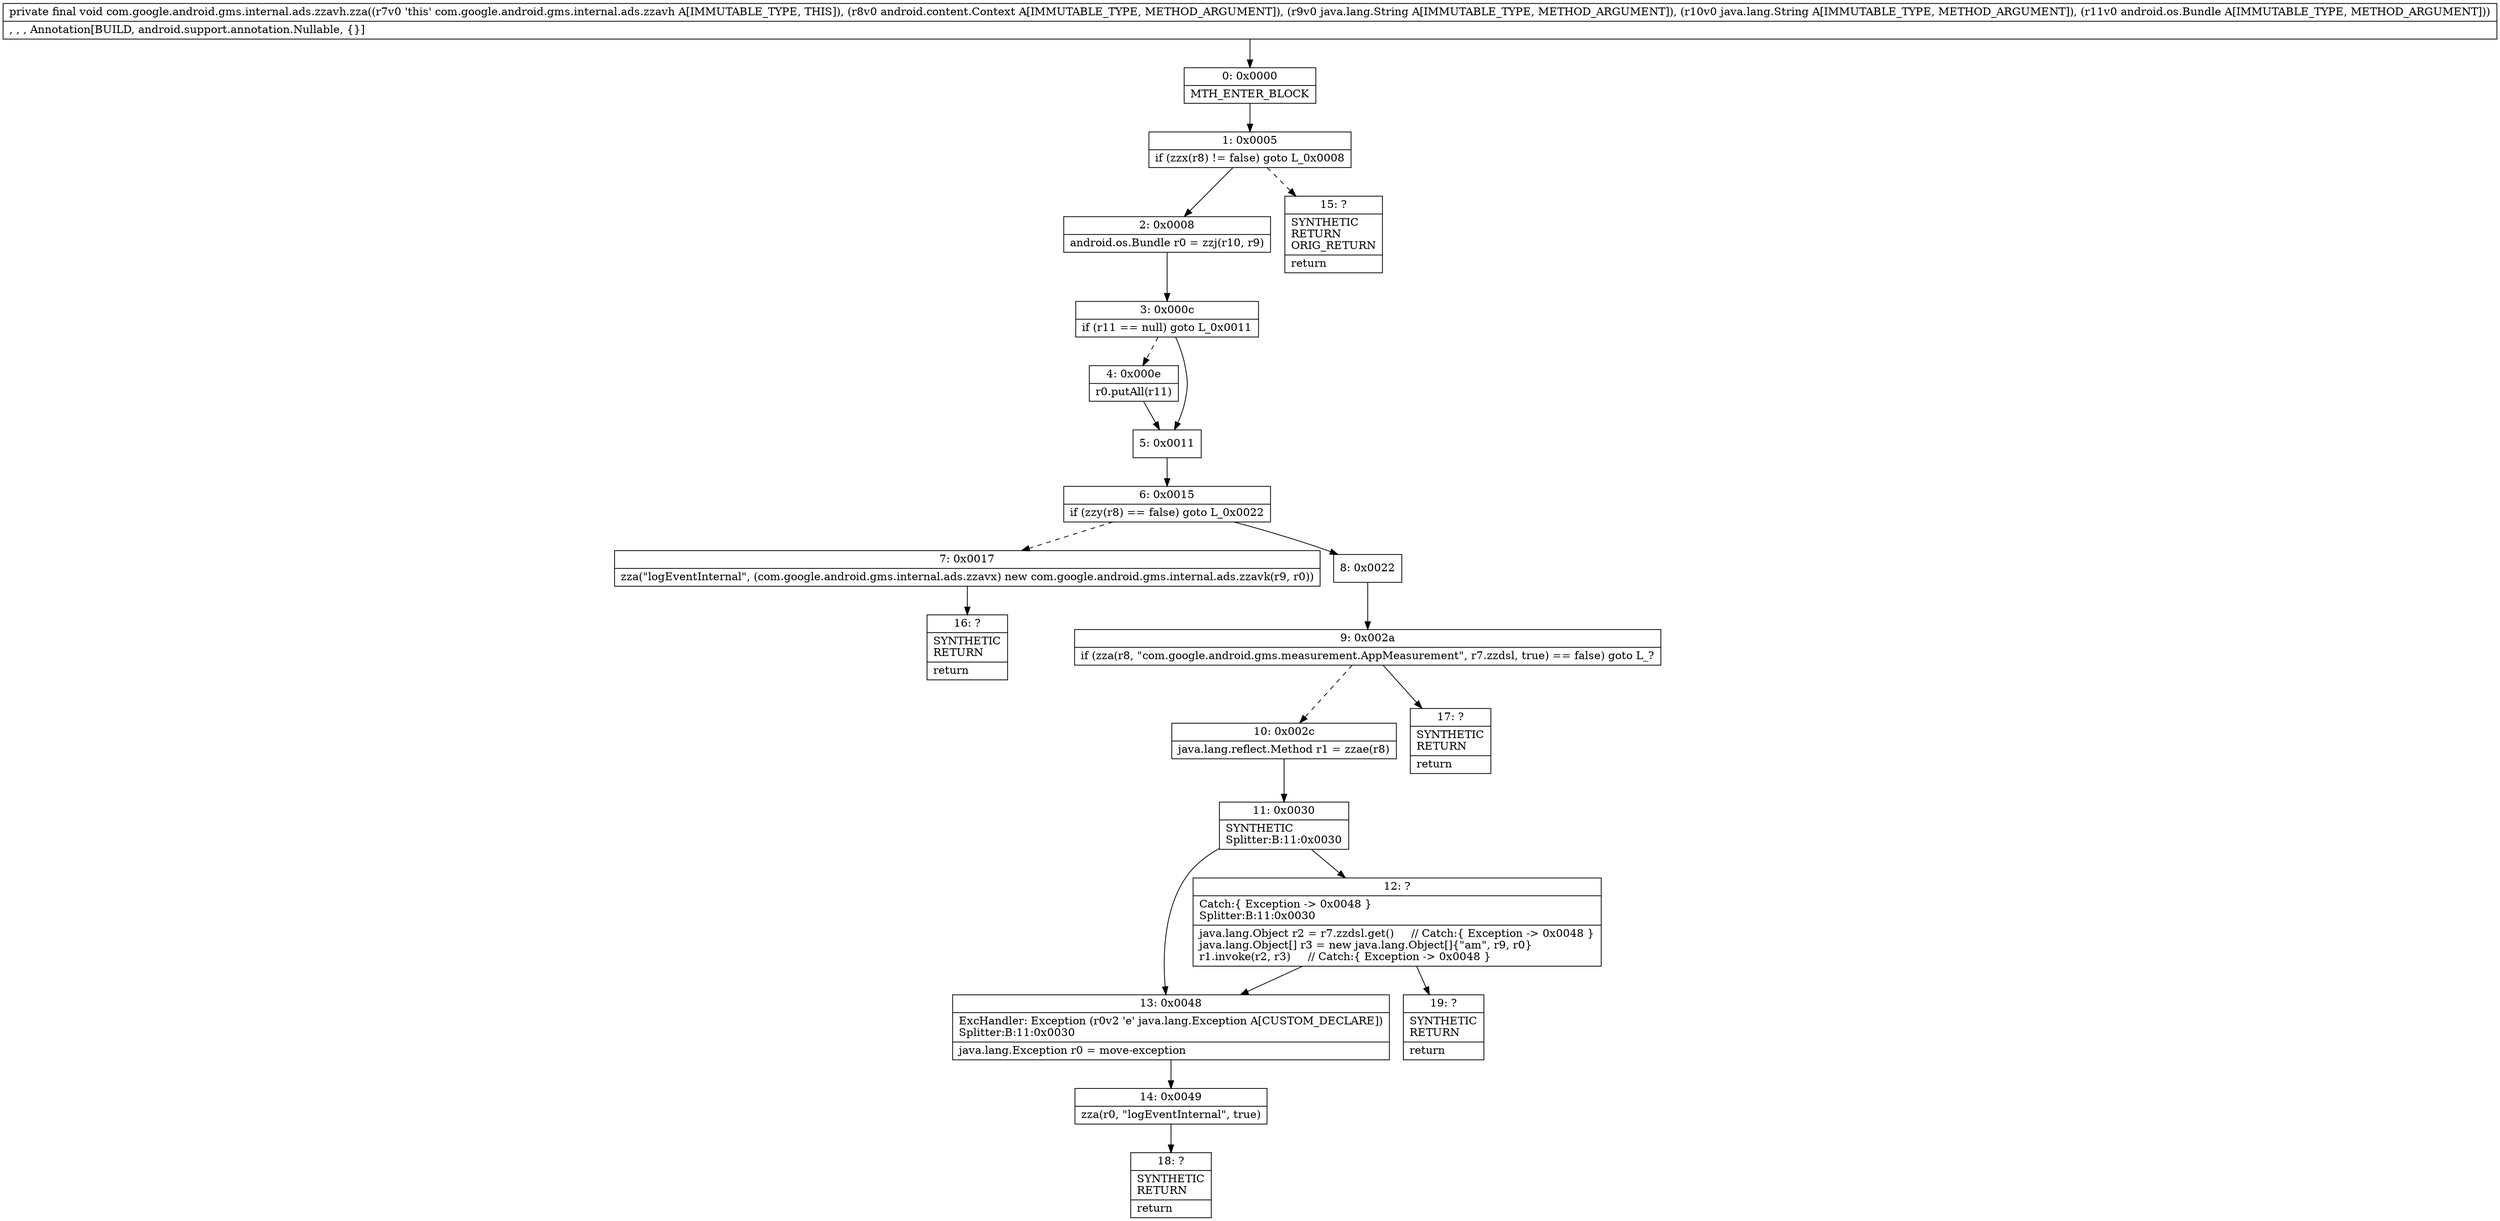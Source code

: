 digraph "CFG forcom.google.android.gms.internal.ads.zzavh.zza(Landroid\/content\/Context;Ljava\/lang\/String;Ljava\/lang\/String;Landroid\/os\/Bundle;)V" {
Node_0 [shape=record,label="{0\:\ 0x0000|MTH_ENTER_BLOCK\l}"];
Node_1 [shape=record,label="{1\:\ 0x0005|if (zzx(r8) != false) goto L_0x0008\l}"];
Node_2 [shape=record,label="{2\:\ 0x0008|android.os.Bundle r0 = zzj(r10, r9)\l}"];
Node_3 [shape=record,label="{3\:\ 0x000c|if (r11 == null) goto L_0x0011\l}"];
Node_4 [shape=record,label="{4\:\ 0x000e|r0.putAll(r11)\l}"];
Node_5 [shape=record,label="{5\:\ 0x0011}"];
Node_6 [shape=record,label="{6\:\ 0x0015|if (zzy(r8) == false) goto L_0x0022\l}"];
Node_7 [shape=record,label="{7\:\ 0x0017|zza(\"logEventInternal\", (com.google.android.gms.internal.ads.zzavx) new com.google.android.gms.internal.ads.zzavk(r9, r0))\l}"];
Node_8 [shape=record,label="{8\:\ 0x0022}"];
Node_9 [shape=record,label="{9\:\ 0x002a|if (zza(r8, \"com.google.android.gms.measurement.AppMeasurement\", r7.zzdsl, true) == false) goto L_?\l}"];
Node_10 [shape=record,label="{10\:\ 0x002c|java.lang.reflect.Method r1 = zzae(r8)\l}"];
Node_11 [shape=record,label="{11\:\ 0x0030|SYNTHETIC\lSplitter:B:11:0x0030\l}"];
Node_12 [shape=record,label="{12\:\ ?|Catch:\{ Exception \-\> 0x0048 \}\lSplitter:B:11:0x0030\l|java.lang.Object r2 = r7.zzdsl.get()     \/\/ Catch:\{ Exception \-\> 0x0048 \}\ljava.lang.Object[] r3 = new java.lang.Object[]\{\"am\", r9, r0\}\lr1.invoke(r2, r3)     \/\/ Catch:\{ Exception \-\> 0x0048 \}\l}"];
Node_13 [shape=record,label="{13\:\ 0x0048|ExcHandler: Exception (r0v2 'e' java.lang.Exception A[CUSTOM_DECLARE])\lSplitter:B:11:0x0030\l|java.lang.Exception r0 = move\-exception\l}"];
Node_14 [shape=record,label="{14\:\ 0x0049|zza(r0, \"logEventInternal\", true)\l}"];
Node_15 [shape=record,label="{15\:\ ?|SYNTHETIC\lRETURN\lORIG_RETURN\l|return\l}"];
Node_16 [shape=record,label="{16\:\ ?|SYNTHETIC\lRETURN\l|return\l}"];
Node_17 [shape=record,label="{17\:\ ?|SYNTHETIC\lRETURN\l|return\l}"];
Node_18 [shape=record,label="{18\:\ ?|SYNTHETIC\lRETURN\l|return\l}"];
Node_19 [shape=record,label="{19\:\ ?|SYNTHETIC\lRETURN\l|return\l}"];
MethodNode[shape=record,label="{private final void com.google.android.gms.internal.ads.zzavh.zza((r7v0 'this' com.google.android.gms.internal.ads.zzavh A[IMMUTABLE_TYPE, THIS]), (r8v0 android.content.Context A[IMMUTABLE_TYPE, METHOD_ARGUMENT]), (r9v0 java.lang.String A[IMMUTABLE_TYPE, METHOD_ARGUMENT]), (r10v0 java.lang.String A[IMMUTABLE_TYPE, METHOD_ARGUMENT]), (r11v0 android.os.Bundle A[IMMUTABLE_TYPE, METHOD_ARGUMENT]))  | , , , Annotation[BUILD, android.support.annotation.Nullable, \{\}]\l}"];
MethodNode -> Node_0;
Node_0 -> Node_1;
Node_1 -> Node_2;
Node_1 -> Node_15[style=dashed];
Node_2 -> Node_3;
Node_3 -> Node_4[style=dashed];
Node_3 -> Node_5;
Node_4 -> Node_5;
Node_5 -> Node_6;
Node_6 -> Node_7[style=dashed];
Node_6 -> Node_8;
Node_7 -> Node_16;
Node_8 -> Node_9;
Node_9 -> Node_10[style=dashed];
Node_9 -> Node_17;
Node_10 -> Node_11;
Node_11 -> Node_12;
Node_11 -> Node_13;
Node_12 -> Node_13;
Node_12 -> Node_19;
Node_13 -> Node_14;
Node_14 -> Node_18;
}

